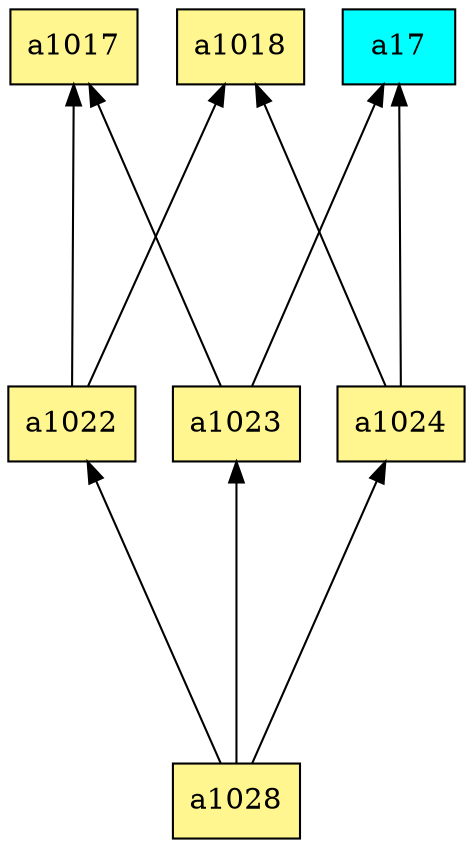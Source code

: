 digraph G {
rankdir=BT;ranksep="2.0";
"a1023" [shape=record,fillcolor=khaki1,style=filled,label="{a1023}"];
"a1022" [shape=record,fillcolor=khaki1,style=filled,label="{a1022}"];
"a1024" [shape=record,fillcolor=khaki1,style=filled,label="{a1024}"];
"a1028" [shape=record,fillcolor=khaki1,style=filled,label="{a1028}"];
"a1017" [shape=record,fillcolor=khaki1,style=filled,label="{a1017}"];
"a1018" [shape=record,fillcolor=khaki1,style=filled,label="{a1018}"];
"a17" [shape=record,fillcolor=cyan,style=filled,label="{a17}"];
"a1023" -> "a1017"
"a1023" -> "a17"
"a1022" -> "a1017"
"a1022" -> "a1018"
"a1024" -> "a1018"
"a1024" -> "a17"
"a1028" -> "a1024"
"a1028" -> "a1023"
"a1028" -> "a1022"
}